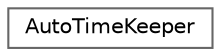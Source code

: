 digraph "Graphical Class Hierarchy"
{
 // INTERACTIVE_SVG=YES
 // LATEX_PDF_SIZE
  bgcolor="transparent";
  edge [fontname=Helvetica,fontsize=10,labelfontname=Helvetica,labelfontsize=10];
  node [fontname=Helvetica,fontsize=10,shape=box,height=0.2,width=0.4];
  rankdir="LR";
  Node0 [label="AutoTimeKeeper",height=0.2,width=0.4,color="grey40", fillcolor="white", style="filled",URL="$df/d45/class_auto_time_keeper.html",tooltip=" "];
}
